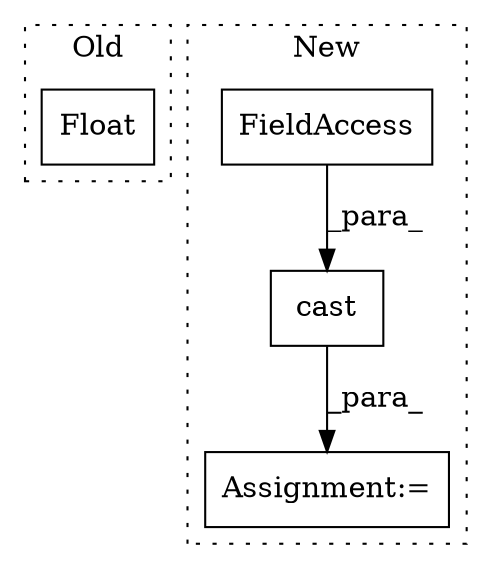digraph G {
subgraph cluster0 {
1 [label="Float" a="32" s="4015,4036" l="6,1" shape="box"];
label = "Old";
style="dotted";
}
subgraph cluster1 {
2 [label="cast" a="32" s="3831,3870" l="5,1" shape="box"];
3 [label="FieldAccess" a="22" s="3852" l="18" shape="box"];
4 [label="Assignment:=" a="7" s="3819" l="1" shape="box"];
label = "New";
style="dotted";
}
2 -> 4 [label="_para_"];
3 -> 2 [label="_para_"];
}